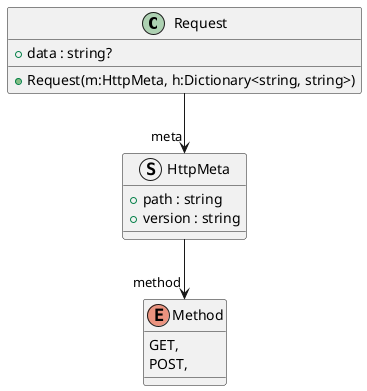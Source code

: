 @startuml
class Request {
    + data : string?
    + Request(m:HttpMeta, h:Dictionary<string, string>)
}
struct HttpMeta {
    + path : string
    + version : string
}
enum Method {
    GET,
    POST,
}
Request --> "meta" HttpMeta
HttpMeta --> "method" Method
@enduml
